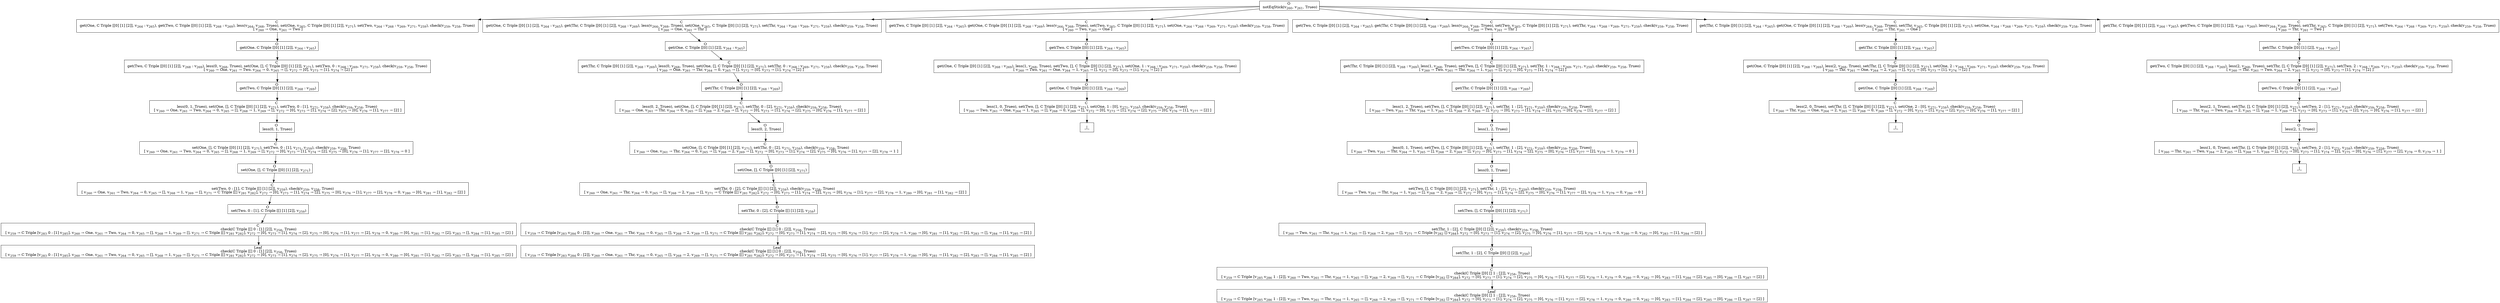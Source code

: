 digraph {
    graph [rankdir=TB
          ,bgcolor=transparent];
    node [shape=box
         ,fillcolor=white
         ,style=filled];
    0 [label=<O <BR/> notEqStick(v<SUB>260</SUB>, v<SUB>261</SUB>, Trueo)>];
    1 [label=<C <BR/> get(One, C Triple [[0] [1] [2]], v<SUB>264</SUB> : v<SUB>265</SUB>), get(Two, C Triple [[0] [1] [2]], v<SUB>268</SUB> : v<SUB>269</SUB>), less(v<SUB>264</SUB>, v<SUB>268</SUB>, Trueo), set(One, v<SUB>265</SUB>, C Triple [[0] [1] [2]], v<SUB>271</SUB>), set(Two, v<SUB>264</SUB> : v<SUB>268</SUB> : v<SUB>269</SUB>, v<SUB>271</SUB>, v<SUB>259</SUB>), check(v<SUB>259</SUB>, v<SUB>258</SUB>, Trueo) <BR/>  [ v<SUB>260</SUB> &rarr; One, v<SUB>261</SUB> &rarr; Two ] >];
    2 [label=<C <BR/> get(One, C Triple [[0] [1] [2]], v<SUB>264</SUB> : v<SUB>265</SUB>), get(Thr, C Triple [[0] [1] [2]], v<SUB>268</SUB> : v<SUB>269</SUB>), less(v<SUB>264</SUB>, v<SUB>268</SUB>, Trueo), set(One, v<SUB>265</SUB>, C Triple [[0] [1] [2]], v<SUB>271</SUB>), set(Thr, v<SUB>264</SUB> : v<SUB>268</SUB> : v<SUB>269</SUB>, v<SUB>271</SUB>, v<SUB>259</SUB>), check(v<SUB>259</SUB>, v<SUB>258</SUB>, Trueo) <BR/>  [ v<SUB>260</SUB> &rarr; One, v<SUB>261</SUB> &rarr; Thr ] >];
    3 [label=<C <BR/> get(Two, C Triple [[0] [1] [2]], v<SUB>264</SUB> : v<SUB>265</SUB>), get(One, C Triple [[0] [1] [2]], v<SUB>268</SUB> : v<SUB>269</SUB>), less(v<SUB>264</SUB>, v<SUB>268</SUB>, Trueo), set(Two, v<SUB>265</SUB>, C Triple [[0] [1] [2]], v<SUB>271</SUB>), set(One, v<SUB>264</SUB> : v<SUB>268</SUB> : v<SUB>269</SUB>, v<SUB>271</SUB>, v<SUB>259</SUB>), check(v<SUB>259</SUB>, v<SUB>258</SUB>, Trueo) <BR/>  [ v<SUB>260</SUB> &rarr; Two, v<SUB>261</SUB> &rarr; One ] >];
    4 [label=<C <BR/> get(Two, C Triple [[0] [1] [2]], v<SUB>264</SUB> : v<SUB>265</SUB>), get(Thr, C Triple [[0] [1] [2]], v<SUB>268</SUB> : v<SUB>269</SUB>), less(v<SUB>264</SUB>, v<SUB>268</SUB>, Trueo), set(Two, v<SUB>265</SUB>, C Triple [[0] [1] [2]], v<SUB>271</SUB>), set(Thr, v<SUB>264</SUB> : v<SUB>268</SUB> : v<SUB>269</SUB>, v<SUB>271</SUB>, v<SUB>259</SUB>), check(v<SUB>259</SUB>, v<SUB>258</SUB>, Trueo) <BR/>  [ v<SUB>260</SUB> &rarr; Two, v<SUB>261</SUB> &rarr; Thr ] >];
    5 [label=<C <BR/> get(Thr, C Triple [[0] [1] [2]], v<SUB>264</SUB> : v<SUB>265</SUB>), get(One, C Triple [[0] [1] [2]], v<SUB>268</SUB> : v<SUB>269</SUB>), less(v<SUB>264</SUB>, v<SUB>268</SUB>, Trueo), set(Thr, v<SUB>265</SUB>, C Triple [[0] [1] [2]], v<SUB>271</SUB>), set(One, v<SUB>264</SUB> : v<SUB>268</SUB> : v<SUB>269</SUB>, v<SUB>271</SUB>, v<SUB>259</SUB>), check(v<SUB>259</SUB>, v<SUB>258</SUB>, Trueo) <BR/>  [ v<SUB>260</SUB> &rarr; Thr, v<SUB>261</SUB> &rarr; One ] >];
    6 [label=<C <BR/> get(Thr, C Triple [[0] [1] [2]], v<SUB>264</SUB> : v<SUB>265</SUB>), get(Two, C Triple [[0] [1] [2]], v<SUB>268</SUB> : v<SUB>269</SUB>), less(v<SUB>264</SUB>, v<SUB>268</SUB>, Trueo), set(Thr, v<SUB>265</SUB>, C Triple [[0] [1] [2]], v<SUB>271</SUB>), set(Two, v<SUB>264</SUB> : v<SUB>268</SUB> : v<SUB>269</SUB>, v<SUB>271</SUB>, v<SUB>259</SUB>), check(v<SUB>259</SUB>, v<SUB>258</SUB>, Trueo) <BR/>  [ v<SUB>260</SUB> &rarr; Thr, v<SUB>261</SUB> &rarr; Two ] >];
    7 [label=<O <BR/> get(One, C Triple [[0] [1] [2]], v<SUB>264</SUB> : v<SUB>265</SUB>)>];
    8 [label=<C <BR/> get(Two, C Triple [[0] [1] [2]], v<SUB>268</SUB> : v<SUB>269</SUB>), less(0, v<SUB>268</SUB>, Trueo), set(One, [], C Triple [[0] [1] [2]], v<SUB>271</SUB>), set(Two, 0 : v<SUB>268</SUB> : v<SUB>269</SUB>, v<SUB>271</SUB>, v<SUB>259</SUB>), check(v<SUB>259</SUB>, v<SUB>258</SUB>, Trueo) <BR/>  [ v<SUB>260</SUB> &rarr; One, v<SUB>261</SUB> &rarr; Two, v<SUB>264</SUB> &rarr; 0, v<SUB>265</SUB> &rarr; [], v<SUB>272</SUB> &rarr; [0], v<SUB>273</SUB> &rarr; [1], v<SUB>274</SUB> &rarr; [2] ] >];
    9 [label=<O <BR/> get(Two, C Triple [[0] [1] [2]], v<SUB>268</SUB> : v<SUB>269</SUB>)>];
    10 [label=<C <BR/> less(0, 1, Trueo), set(One, [], C Triple [[0] [1] [2]], v<SUB>271</SUB>), set(Two, 0 : [1], v<SUB>271</SUB>, v<SUB>259</SUB>), check(v<SUB>259</SUB>, v<SUB>258</SUB>, Trueo) <BR/>  [ v<SUB>260</SUB> &rarr; One, v<SUB>261</SUB> &rarr; Two, v<SUB>264</SUB> &rarr; 0, v<SUB>265</SUB> &rarr; [], v<SUB>268</SUB> &rarr; 1, v<SUB>269</SUB> &rarr; [], v<SUB>272</SUB> &rarr; [0], v<SUB>273</SUB> &rarr; [1], v<SUB>274</SUB> &rarr; [2], v<SUB>275</SUB> &rarr; [0], v<SUB>276</SUB> &rarr; [1], v<SUB>277</SUB> &rarr; [2] ] >];
    11 [label=<O <BR/> less(0, 1, Trueo)>];
    12 [label=<C <BR/> set(One, [], C Triple [[0] [1] [2]], v<SUB>271</SUB>), set(Two, 0 : [1], v<SUB>271</SUB>, v<SUB>259</SUB>), check(v<SUB>259</SUB>, v<SUB>258</SUB>, Trueo) <BR/>  [ v<SUB>260</SUB> &rarr; One, v<SUB>261</SUB> &rarr; Two, v<SUB>264</SUB> &rarr; 0, v<SUB>265</SUB> &rarr; [], v<SUB>268</SUB> &rarr; 1, v<SUB>269</SUB> &rarr; [], v<SUB>272</SUB> &rarr; [0], v<SUB>273</SUB> &rarr; [1], v<SUB>274</SUB> &rarr; [2], v<SUB>275</SUB> &rarr; [0], v<SUB>276</SUB> &rarr; [1], v<SUB>277</SUB> &rarr; [2], v<SUB>278</SUB> &rarr; 0 ] >];
    13 [label=<O <BR/> set(One, [], C Triple [[0] [1] [2]], v<SUB>271</SUB>)>];
    14 [label=<C <BR/> set(Two, 0 : [1], C Triple [[] [1] [2]], v<SUB>259</SUB>), check(v<SUB>259</SUB>, v<SUB>258</SUB>, Trueo) <BR/>  [ v<SUB>260</SUB> &rarr; One, v<SUB>261</SUB> &rarr; Two, v<SUB>264</SUB> &rarr; 0, v<SUB>265</SUB> &rarr; [], v<SUB>268</SUB> &rarr; 1, v<SUB>269</SUB> &rarr; [], v<SUB>271</SUB> &rarr; C Triple [[] v<SUB>281</SUB> v<SUB>282</SUB>], v<SUB>272</SUB> &rarr; [0], v<SUB>273</SUB> &rarr; [1], v<SUB>274</SUB> &rarr; [2], v<SUB>275</SUB> &rarr; [0], v<SUB>276</SUB> &rarr; [1], v<SUB>277</SUB> &rarr; [2], v<SUB>278</SUB> &rarr; 0, v<SUB>280</SUB> &rarr; [0], v<SUB>281</SUB> &rarr; [1], v<SUB>282</SUB> &rarr; [2] ] >];
    15 [label=<O <BR/> set(Two, 0 : [1], C Triple [[] [1] [2]], v<SUB>259</SUB>)>];
    16 [label=<C <BR/> check(C Triple [[] 0 : [1] [2]], v<SUB>258</SUB>, Trueo) <BR/>  [ v<SUB>259</SUB> &rarr; C Triple [v<SUB>283</SUB> 0 : [1] v<SUB>285</SUB>], v<SUB>260</SUB> &rarr; One, v<SUB>261</SUB> &rarr; Two, v<SUB>264</SUB> &rarr; 0, v<SUB>265</SUB> &rarr; [], v<SUB>268</SUB> &rarr; 1, v<SUB>269</SUB> &rarr; [], v<SUB>271</SUB> &rarr; C Triple [[] v<SUB>281</SUB> v<SUB>282</SUB>], v<SUB>272</SUB> &rarr; [0], v<SUB>273</SUB> &rarr; [1], v<SUB>274</SUB> &rarr; [2], v<SUB>275</SUB> &rarr; [0], v<SUB>276</SUB> &rarr; [1], v<SUB>277</SUB> &rarr; [2], v<SUB>278</SUB> &rarr; 0, v<SUB>280</SUB> &rarr; [0], v<SUB>281</SUB> &rarr; [1], v<SUB>282</SUB> &rarr; [2], v<SUB>283</SUB> &rarr; [], v<SUB>284</SUB> &rarr; [1], v<SUB>285</SUB> &rarr; [2] ] >];
    17 [label=<Leaf <BR/> check(C Triple [[] 0 : [1] [2]], v<SUB>258</SUB>, Trueo) <BR/>  [ v<SUB>259</SUB> &rarr; C Triple [v<SUB>283</SUB> 0 : [1] v<SUB>285</SUB>], v<SUB>260</SUB> &rarr; One, v<SUB>261</SUB> &rarr; Two, v<SUB>264</SUB> &rarr; 0, v<SUB>265</SUB> &rarr; [], v<SUB>268</SUB> &rarr; 1, v<SUB>269</SUB> &rarr; [], v<SUB>271</SUB> &rarr; C Triple [[] v<SUB>281</SUB> v<SUB>282</SUB>], v<SUB>272</SUB> &rarr; [0], v<SUB>273</SUB> &rarr; [1], v<SUB>274</SUB> &rarr; [2], v<SUB>275</SUB> &rarr; [0], v<SUB>276</SUB> &rarr; [1], v<SUB>277</SUB> &rarr; [2], v<SUB>278</SUB> &rarr; 0, v<SUB>280</SUB> &rarr; [0], v<SUB>281</SUB> &rarr; [1], v<SUB>282</SUB> &rarr; [2], v<SUB>283</SUB> &rarr; [], v<SUB>284</SUB> &rarr; [1], v<SUB>285</SUB> &rarr; [2] ] >];
    18 [label=<O <BR/> get(One, C Triple [[0] [1] [2]], v<SUB>264</SUB> : v<SUB>265</SUB>)>];
    19 [label=<C <BR/> get(Thr, C Triple [[0] [1] [2]], v<SUB>268</SUB> : v<SUB>269</SUB>), less(0, v<SUB>268</SUB>, Trueo), set(One, [], C Triple [[0] [1] [2]], v<SUB>271</SUB>), set(Thr, 0 : v<SUB>268</SUB> : v<SUB>269</SUB>, v<SUB>271</SUB>, v<SUB>259</SUB>), check(v<SUB>259</SUB>, v<SUB>258</SUB>, Trueo) <BR/>  [ v<SUB>260</SUB> &rarr; One, v<SUB>261</SUB> &rarr; Thr, v<SUB>264</SUB> &rarr; 0, v<SUB>265</SUB> &rarr; [], v<SUB>272</SUB> &rarr; [0], v<SUB>273</SUB> &rarr; [1], v<SUB>274</SUB> &rarr; [2] ] >];
    20 [label=<O <BR/> get(Thr, C Triple [[0] [1] [2]], v<SUB>268</SUB> : v<SUB>269</SUB>)>];
    21 [label=<C <BR/> less(0, 2, Trueo), set(One, [], C Triple [[0] [1] [2]], v<SUB>271</SUB>), set(Thr, 0 : [2], v<SUB>271</SUB>, v<SUB>259</SUB>), check(v<SUB>259</SUB>, v<SUB>258</SUB>, Trueo) <BR/>  [ v<SUB>260</SUB> &rarr; One, v<SUB>261</SUB> &rarr; Thr, v<SUB>264</SUB> &rarr; 0, v<SUB>265</SUB> &rarr; [], v<SUB>268</SUB> &rarr; 2, v<SUB>269</SUB> &rarr; [], v<SUB>272</SUB> &rarr; [0], v<SUB>273</SUB> &rarr; [1], v<SUB>274</SUB> &rarr; [2], v<SUB>275</SUB> &rarr; [0], v<SUB>276</SUB> &rarr; [1], v<SUB>277</SUB> &rarr; [2] ] >];
    22 [label=<O <BR/> less(0, 2, Trueo)>];
    23 [label=<C <BR/> set(One, [], C Triple [[0] [1] [2]], v<SUB>271</SUB>), set(Thr, 0 : [2], v<SUB>271</SUB>, v<SUB>259</SUB>), check(v<SUB>259</SUB>, v<SUB>258</SUB>, Trueo) <BR/>  [ v<SUB>260</SUB> &rarr; One, v<SUB>261</SUB> &rarr; Thr, v<SUB>264</SUB> &rarr; 0, v<SUB>265</SUB> &rarr; [], v<SUB>268</SUB> &rarr; 2, v<SUB>269</SUB> &rarr; [], v<SUB>272</SUB> &rarr; [0], v<SUB>273</SUB> &rarr; [1], v<SUB>274</SUB> &rarr; [2], v<SUB>275</SUB> &rarr; [0], v<SUB>276</SUB> &rarr; [1], v<SUB>277</SUB> &rarr; [2], v<SUB>278</SUB> &rarr; 1 ] >];
    24 [label=<O <BR/> set(One, [], C Triple [[0] [1] [2]], v<SUB>271</SUB>)>];
    25 [label=<C <BR/> set(Thr, 0 : [2], C Triple [[] [1] [2]], v<SUB>259</SUB>), check(v<SUB>259</SUB>, v<SUB>258</SUB>, Trueo) <BR/>  [ v<SUB>260</SUB> &rarr; One, v<SUB>261</SUB> &rarr; Thr, v<SUB>264</SUB> &rarr; 0, v<SUB>265</SUB> &rarr; [], v<SUB>268</SUB> &rarr; 2, v<SUB>269</SUB> &rarr; [], v<SUB>271</SUB> &rarr; C Triple [[] v<SUB>281</SUB> v<SUB>282</SUB>], v<SUB>272</SUB> &rarr; [0], v<SUB>273</SUB> &rarr; [1], v<SUB>274</SUB> &rarr; [2], v<SUB>275</SUB> &rarr; [0], v<SUB>276</SUB> &rarr; [1], v<SUB>277</SUB> &rarr; [2], v<SUB>278</SUB> &rarr; 1, v<SUB>280</SUB> &rarr; [0], v<SUB>281</SUB> &rarr; [1], v<SUB>282</SUB> &rarr; [2] ] >];
    26 [label=<O <BR/> set(Thr, 0 : [2], C Triple [[] [1] [2]], v<SUB>259</SUB>)>];
    27 [label=<C <BR/> check(C Triple [[] [1] 0 : [2]], v<SUB>258</SUB>, Trueo) <BR/>  [ v<SUB>259</SUB> &rarr; C Triple [v<SUB>283</SUB> v<SUB>284</SUB> 0 : [2]], v<SUB>260</SUB> &rarr; One, v<SUB>261</SUB> &rarr; Thr, v<SUB>264</SUB> &rarr; 0, v<SUB>265</SUB> &rarr; [], v<SUB>268</SUB> &rarr; 2, v<SUB>269</SUB> &rarr; [], v<SUB>271</SUB> &rarr; C Triple [[] v<SUB>281</SUB> v<SUB>282</SUB>], v<SUB>272</SUB> &rarr; [0], v<SUB>273</SUB> &rarr; [1], v<SUB>274</SUB> &rarr; [2], v<SUB>275</SUB> &rarr; [0], v<SUB>276</SUB> &rarr; [1], v<SUB>277</SUB> &rarr; [2], v<SUB>278</SUB> &rarr; 1, v<SUB>280</SUB> &rarr; [0], v<SUB>281</SUB> &rarr; [1], v<SUB>282</SUB> &rarr; [2], v<SUB>283</SUB> &rarr; [], v<SUB>284</SUB> &rarr; [1], v<SUB>285</SUB> &rarr; [2] ] >];
    28 [label=<Leaf <BR/> check(C Triple [[] [1] 0 : [2]], v<SUB>258</SUB>, Trueo) <BR/>  [ v<SUB>259</SUB> &rarr; C Triple [v<SUB>283</SUB> v<SUB>284</SUB> 0 : [2]], v<SUB>260</SUB> &rarr; One, v<SUB>261</SUB> &rarr; Thr, v<SUB>264</SUB> &rarr; 0, v<SUB>265</SUB> &rarr; [], v<SUB>268</SUB> &rarr; 2, v<SUB>269</SUB> &rarr; [], v<SUB>271</SUB> &rarr; C Triple [[] v<SUB>281</SUB> v<SUB>282</SUB>], v<SUB>272</SUB> &rarr; [0], v<SUB>273</SUB> &rarr; [1], v<SUB>274</SUB> &rarr; [2], v<SUB>275</SUB> &rarr; [0], v<SUB>276</SUB> &rarr; [1], v<SUB>277</SUB> &rarr; [2], v<SUB>278</SUB> &rarr; 1, v<SUB>280</SUB> &rarr; [0], v<SUB>281</SUB> &rarr; [1], v<SUB>282</SUB> &rarr; [2], v<SUB>283</SUB> &rarr; [], v<SUB>284</SUB> &rarr; [1], v<SUB>285</SUB> &rarr; [2] ] >];
    29 [label=<O <BR/> get(Two, C Triple [[0] [1] [2]], v<SUB>264</SUB> : v<SUB>265</SUB>)>];
    30 [label=<C <BR/> get(One, C Triple [[0] [1] [2]], v<SUB>268</SUB> : v<SUB>269</SUB>), less(1, v<SUB>268</SUB>, Trueo), set(Two, [], C Triple [[0] [1] [2]], v<SUB>271</SUB>), set(One, 1 : v<SUB>268</SUB> : v<SUB>269</SUB>, v<SUB>271</SUB>, v<SUB>259</SUB>), check(v<SUB>259</SUB>, v<SUB>258</SUB>, Trueo) <BR/>  [ v<SUB>260</SUB> &rarr; Two, v<SUB>261</SUB> &rarr; One, v<SUB>264</SUB> &rarr; 1, v<SUB>265</SUB> &rarr; [], v<SUB>272</SUB> &rarr; [0], v<SUB>273</SUB> &rarr; [1], v<SUB>274</SUB> &rarr; [2] ] >];
    31 [label=<O <BR/> get(One, C Triple [[0] [1] [2]], v<SUB>268</SUB> : v<SUB>269</SUB>)>];
    32 [label=<C <BR/> less(1, 0, Trueo), set(Two, [], C Triple [[0] [1] [2]], v<SUB>271</SUB>), set(One, 1 : [0], v<SUB>271</SUB>, v<SUB>259</SUB>), check(v<SUB>259</SUB>, v<SUB>258</SUB>, Trueo) <BR/>  [ v<SUB>260</SUB> &rarr; Two, v<SUB>261</SUB> &rarr; One, v<SUB>264</SUB> &rarr; 1, v<SUB>265</SUB> &rarr; [], v<SUB>268</SUB> &rarr; 0, v<SUB>269</SUB> &rarr; [], v<SUB>272</SUB> &rarr; [0], v<SUB>273</SUB> &rarr; [1], v<SUB>274</SUB> &rarr; [2], v<SUB>275</SUB> &rarr; [0], v<SUB>276</SUB> &rarr; [1], v<SUB>277</SUB> &rarr; [2] ] >];
    33 [label=<_|_>];
    34 [label=<O <BR/> get(Two, C Triple [[0] [1] [2]], v<SUB>264</SUB> : v<SUB>265</SUB>)>];
    35 [label=<C <BR/> get(Thr, C Triple [[0] [1] [2]], v<SUB>268</SUB> : v<SUB>269</SUB>), less(1, v<SUB>268</SUB>, Trueo), set(Two, [], C Triple [[0] [1] [2]], v<SUB>271</SUB>), set(Thr, 1 : v<SUB>268</SUB> : v<SUB>269</SUB>, v<SUB>271</SUB>, v<SUB>259</SUB>), check(v<SUB>259</SUB>, v<SUB>258</SUB>, Trueo) <BR/>  [ v<SUB>260</SUB> &rarr; Two, v<SUB>261</SUB> &rarr; Thr, v<SUB>264</SUB> &rarr; 1, v<SUB>265</SUB> &rarr; [], v<SUB>272</SUB> &rarr; [0], v<SUB>273</SUB> &rarr; [1], v<SUB>274</SUB> &rarr; [2] ] >];
    36 [label=<O <BR/> get(Thr, C Triple [[0] [1] [2]], v<SUB>268</SUB> : v<SUB>269</SUB>)>];
    37 [label=<C <BR/> less(1, 2, Trueo), set(Two, [], C Triple [[0] [1] [2]], v<SUB>271</SUB>), set(Thr, 1 : [2], v<SUB>271</SUB>, v<SUB>259</SUB>), check(v<SUB>259</SUB>, v<SUB>258</SUB>, Trueo) <BR/>  [ v<SUB>260</SUB> &rarr; Two, v<SUB>261</SUB> &rarr; Thr, v<SUB>264</SUB> &rarr; 1, v<SUB>265</SUB> &rarr; [], v<SUB>268</SUB> &rarr; 2, v<SUB>269</SUB> &rarr; [], v<SUB>272</SUB> &rarr; [0], v<SUB>273</SUB> &rarr; [1], v<SUB>274</SUB> &rarr; [2], v<SUB>275</SUB> &rarr; [0], v<SUB>276</SUB> &rarr; [1], v<SUB>277</SUB> &rarr; [2] ] >];
    38 [label=<O <BR/> less(1, 2, Trueo)>];
    39 [label=<C <BR/> less(0, 1, Trueo), set(Two, [], C Triple [[0] [1] [2]], v<SUB>271</SUB>), set(Thr, 1 : [2], v<SUB>271</SUB>, v<SUB>259</SUB>), check(v<SUB>259</SUB>, v<SUB>258</SUB>, Trueo) <BR/>  [ v<SUB>260</SUB> &rarr; Two, v<SUB>261</SUB> &rarr; Thr, v<SUB>264</SUB> &rarr; 1, v<SUB>265</SUB> &rarr; [], v<SUB>268</SUB> &rarr; 2, v<SUB>269</SUB> &rarr; [], v<SUB>272</SUB> &rarr; [0], v<SUB>273</SUB> &rarr; [1], v<SUB>274</SUB> &rarr; [2], v<SUB>275</SUB> &rarr; [0], v<SUB>276</SUB> &rarr; [1], v<SUB>277</SUB> &rarr; [2], v<SUB>278</SUB> &rarr; 1, v<SUB>279</SUB> &rarr; 0 ] >];
    40 [label=<O <BR/> less(0, 1, Trueo)>];
    41 [label=<C <BR/> set(Two, [], C Triple [[0] [1] [2]], v<SUB>271</SUB>), set(Thr, 1 : [2], v<SUB>271</SUB>, v<SUB>259</SUB>), check(v<SUB>259</SUB>, v<SUB>258</SUB>, Trueo) <BR/>  [ v<SUB>260</SUB> &rarr; Two, v<SUB>261</SUB> &rarr; Thr, v<SUB>264</SUB> &rarr; 1, v<SUB>265</SUB> &rarr; [], v<SUB>268</SUB> &rarr; 2, v<SUB>269</SUB> &rarr; [], v<SUB>272</SUB> &rarr; [0], v<SUB>273</SUB> &rarr; [1], v<SUB>274</SUB> &rarr; [2], v<SUB>275</SUB> &rarr; [0], v<SUB>276</SUB> &rarr; [1], v<SUB>277</SUB> &rarr; [2], v<SUB>278</SUB> &rarr; 1, v<SUB>279</SUB> &rarr; 0, v<SUB>280</SUB> &rarr; 0 ] >];
    42 [label=<O <BR/> set(Two, [], C Triple [[0] [1] [2]], v<SUB>271</SUB>)>];
    43 [label=<C <BR/> set(Thr, 1 : [2], C Triple [[0] [] [2]], v<SUB>259</SUB>), check(v<SUB>259</SUB>, v<SUB>258</SUB>, Trueo) <BR/>  [ v<SUB>260</SUB> &rarr; Two, v<SUB>261</SUB> &rarr; Thr, v<SUB>264</SUB> &rarr; 1, v<SUB>265</SUB> &rarr; [], v<SUB>268</SUB> &rarr; 2, v<SUB>269</SUB> &rarr; [], v<SUB>271</SUB> &rarr; C Triple [v<SUB>282</SUB> [] v<SUB>284</SUB>], v<SUB>272</SUB> &rarr; [0], v<SUB>273</SUB> &rarr; [1], v<SUB>274</SUB> &rarr; [2], v<SUB>275</SUB> &rarr; [0], v<SUB>276</SUB> &rarr; [1], v<SUB>277</SUB> &rarr; [2], v<SUB>278</SUB> &rarr; 1, v<SUB>279</SUB> &rarr; 0, v<SUB>280</SUB> &rarr; 0, v<SUB>282</SUB> &rarr; [0], v<SUB>283</SUB> &rarr; [1], v<SUB>284</SUB> &rarr; [2] ] >];
    44 [label=<O <BR/> set(Thr, 1 : [2], C Triple [[0] [] [2]], v<SUB>259</SUB>)>];
    45 [label=<C <BR/> check(C Triple [[0] [] 1 : [2]], v<SUB>258</SUB>, Trueo) <BR/>  [ v<SUB>259</SUB> &rarr; C Triple [v<SUB>285</SUB> v<SUB>286</SUB> 1 : [2]], v<SUB>260</SUB> &rarr; Two, v<SUB>261</SUB> &rarr; Thr, v<SUB>264</SUB> &rarr; 1, v<SUB>265</SUB> &rarr; [], v<SUB>268</SUB> &rarr; 2, v<SUB>269</SUB> &rarr; [], v<SUB>271</SUB> &rarr; C Triple [v<SUB>282</SUB> [] v<SUB>284</SUB>], v<SUB>272</SUB> &rarr; [0], v<SUB>273</SUB> &rarr; [1], v<SUB>274</SUB> &rarr; [2], v<SUB>275</SUB> &rarr; [0], v<SUB>276</SUB> &rarr; [1], v<SUB>277</SUB> &rarr; [2], v<SUB>278</SUB> &rarr; 1, v<SUB>279</SUB> &rarr; 0, v<SUB>280</SUB> &rarr; 0, v<SUB>282</SUB> &rarr; [0], v<SUB>283</SUB> &rarr; [1], v<SUB>284</SUB> &rarr; [2], v<SUB>285</SUB> &rarr; [0], v<SUB>286</SUB> &rarr; [], v<SUB>287</SUB> &rarr; [2] ] >];
    46 [label=<Leaf <BR/> check(C Triple [[0] [] 1 : [2]], v<SUB>258</SUB>, Trueo) <BR/>  [ v<SUB>259</SUB> &rarr; C Triple [v<SUB>285</SUB> v<SUB>286</SUB> 1 : [2]], v<SUB>260</SUB> &rarr; Two, v<SUB>261</SUB> &rarr; Thr, v<SUB>264</SUB> &rarr; 1, v<SUB>265</SUB> &rarr; [], v<SUB>268</SUB> &rarr; 2, v<SUB>269</SUB> &rarr; [], v<SUB>271</SUB> &rarr; C Triple [v<SUB>282</SUB> [] v<SUB>284</SUB>], v<SUB>272</SUB> &rarr; [0], v<SUB>273</SUB> &rarr; [1], v<SUB>274</SUB> &rarr; [2], v<SUB>275</SUB> &rarr; [0], v<SUB>276</SUB> &rarr; [1], v<SUB>277</SUB> &rarr; [2], v<SUB>278</SUB> &rarr; 1, v<SUB>279</SUB> &rarr; 0, v<SUB>280</SUB> &rarr; 0, v<SUB>282</SUB> &rarr; [0], v<SUB>283</SUB> &rarr; [1], v<SUB>284</SUB> &rarr; [2], v<SUB>285</SUB> &rarr; [0], v<SUB>286</SUB> &rarr; [], v<SUB>287</SUB> &rarr; [2] ] >];
    47 [label=<O <BR/> get(Thr, C Triple [[0] [1] [2]], v<SUB>264</SUB> : v<SUB>265</SUB>)>];
    48 [label=<C <BR/> get(One, C Triple [[0] [1] [2]], v<SUB>268</SUB> : v<SUB>269</SUB>), less(2, v<SUB>268</SUB>, Trueo), set(Thr, [], C Triple [[0] [1] [2]], v<SUB>271</SUB>), set(One, 2 : v<SUB>268</SUB> : v<SUB>269</SUB>, v<SUB>271</SUB>, v<SUB>259</SUB>), check(v<SUB>259</SUB>, v<SUB>258</SUB>, Trueo) <BR/>  [ v<SUB>260</SUB> &rarr; Thr, v<SUB>261</SUB> &rarr; One, v<SUB>264</SUB> &rarr; 2, v<SUB>265</SUB> &rarr; [], v<SUB>272</SUB> &rarr; [0], v<SUB>273</SUB> &rarr; [1], v<SUB>274</SUB> &rarr; [2] ] >];
    49 [label=<O <BR/> get(One, C Triple [[0] [1] [2]], v<SUB>268</SUB> : v<SUB>269</SUB>)>];
    50 [label=<C <BR/> less(2, 0, Trueo), set(Thr, [], C Triple [[0] [1] [2]], v<SUB>271</SUB>), set(One, 2 : [0], v<SUB>271</SUB>, v<SUB>259</SUB>), check(v<SUB>259</SUB>, v<SUB>258</SUB>, Trueo) <BR/>  [ v<SUB>260</SUB> &rarr; Thr, v<SUB>261</SUB> &rarr; One, v<SUB>264</SUB> &rarr; 2, v<SUB>265</SUB> &rarr; [], v<SUB>268</SUB> &rarr; 0, v<SUB>269</SUB> &rarr; [], v<SUB>272</SUB> &rarr; [0], v<SUB>273</SUB> &rarr; [1], v<SUB>274</SUB> &rarr; [2], v<SUB>275</SUB> &rarr; [0], v<SUB>276</SUB> &rarr; [1], v<SUB>277</SUB> &rarr; [2] ] >];
    51 [label=<_|_>];
    52 [label=<O <BR/> get(Thr, C Triple [[0] [1] [2]], v<SUB>264</SUB> : v<SUB>265</SUB>)>];
    53 [label=<C <BR/> get(Two, C Triple [[0] [1] [2]], v<SUB>268</SUB> : v<SUB>269</SUB>), less(2, v<SUB>268</SUB>, Trueo), set(Thr, [], C Triple [[0] [1] [2]], v<SUB>271</SUB>), set(Two, 2 : v<SUB>268</SUB> : v<SUB>269</SUB>, v<SUB>271</SUB>, v<SUB>259</SUB>), check(v<SUB>259</SUB>, v<SUB>258</SUB>, Trueo) <BR/>  [ v<SUB>260</SUB> &rarr; Thr, v<SUB>261</SUB> &rarr; Two, v<SUB>264</SUB> &rarr; 2, v<SUB>265</SUB> &rarr; [], v<SUB>272</SUB> &rarr; [0], v<SUB>273</SUB> &rarr; [1], v<SUB>274</SUB> &rarr; [2] ] >];
    54 [label=<O <BR/> get(Two, C Triple [[0] [1] [2]], v<SUB>268</SUB> : v<SUB>269</SUB>)>];
    55 [label=<C <BR/> less(2, 1, Trueo), set(Thr, [], C Triple [[0] [1] [2]], v<SUB>271</SUB>), set(Two, 2 : [1], v<SUB>271</SUB>, v<SUB>259</SUB>), check(v<SUB>259</SUB>, v<SUB>258</SUB>, Trueo) <BR/>  [ v<SUB>260</SUB> &rarr; Thr, v<SUB>261</SUB> &rarr; Two, v<SUB>264</SUB> &rarr; 2, v<SUB>265</SUB> &rarr; [], v<SUB>268</SUB> &rarr; 1, v<SUB>269</SUB> &rarr; [], v<SUB>272</SUB> &rarr; [0], v<SUB>273</SUB> &rarr; [1], v<SUB>274</SUB> &rarr; [2], v<SUB>275</SUB> &rarr; [0], v<SUB>276</SUB> &rarr; [1], v<SUB>277</SUB> &rarr; [2] ] >];
    56 [label=<O <BR/> less(2, 1, Trueo)>];
    57 [label=<C <BR/> less(1, 0, Trueo), set(Thr, [], C Triple [[0] [1] [2]], v<SUB>271</SUB>), set(Two, 2 : [1], v<SUB>271</SUB>, v<SUB>259</SUB>), check(v<SUB>259</SUB>, v<SUB>258</SUB>, Trueo) <BR/>  [ v<SUB>260</SUB> &rarr; Thr, v<SUB>261</SUB> &rarr; Two, v<SUB>264</SUB> &rarr; 2, v<SUB>265</SUB> &rarr; [], v<SUB>268</SUB> &rarr; 1, v<SUB>269</SUB> &rarr; [], v<SUB>272</SUB> &rarr; [0], v<SUB>273</SUB> &rarr; [1], v<SUB>274</SUB> &rarr; [2], v<SUB>275</SUB> &rarr; [0], v<SUB>276</SUB> &rarr; [1], v<SUB>277</SUB> &rarr; [2], v<SUB>278</SUB> &rarr; 0, v<SUB>279</SUB> &rarr; 1 ] >];
    58 [label=<_|_>];
    0 -> 1 [label=""];
    0 -> 2 [label=""];
    0 -> 3 [label=""];
    0 -> 4 [label=""];
    0 -> 5 [label=""];
    0 -> 6 [label=""];
    1 -> 7 [label=""];
    2 -> 18 [label=""];
    3 -> 29 [label=""];
    4 -> 34 [label=""];
    5 -> 47 [label=""];
    6 -> 52 [label=""];
    7 -> 8 [label=""];
    8 -> 9 [label=""];
    9 -> 10 [label=""];
    10 -> 11 [label=""];
    11 -> 12 [label=""];
    12 -> 13 [label=""];
    13 -> 14 [label=""];
    14 -> 15 [label=""];
    15 -> 16 [label=""];
    16 -> 17 [label=""];
    18 -> 19 [label=""];
    19 -> 20 [label=""];
    20 -> 21 [label=""];
    21 -> 22 [label=""];
    22 -> 23 [label=""];
    23 -> 24 [label=""];
    24 -> 25 [label=""];
    25 -> 26 [label=""];
    26 -> 27 [label=""];
    27 -> 28 [label=""];
    29 -> 30 [label=""];
    30 -> 31 [label=""];
    31 -> 32 [label=""];
    32 -> 33 [label=""];
    34 -> 35 [label=""];
    35 -> 36 [label=""];
    36 -> 37 [label=""];
    37 -> 38 [label=""];
    38 -> 39 [label=""];
    39 -> 40 [label=""];
    40 -> 41 [label=""];
    41 -> 42 [label=""];
    42 -> 43 [label=""];
    43 -> 44 [label=""];
    44 -> 45 [label=""];
    45 -> 46 [label=""];
    47 -> 48 [label=""];
    48 -> 49 [label=""];
    49 -> 50 [label=""];
    50 -> 51 [label=""];
    52 -> 53 [label=""];
    53 -> 54 [label=""];
    54 -> 55 [label=""];
    55 -> 56 [label=""];
    56 -> 57 [label=""];
    57 -> 58 [label=""];
}